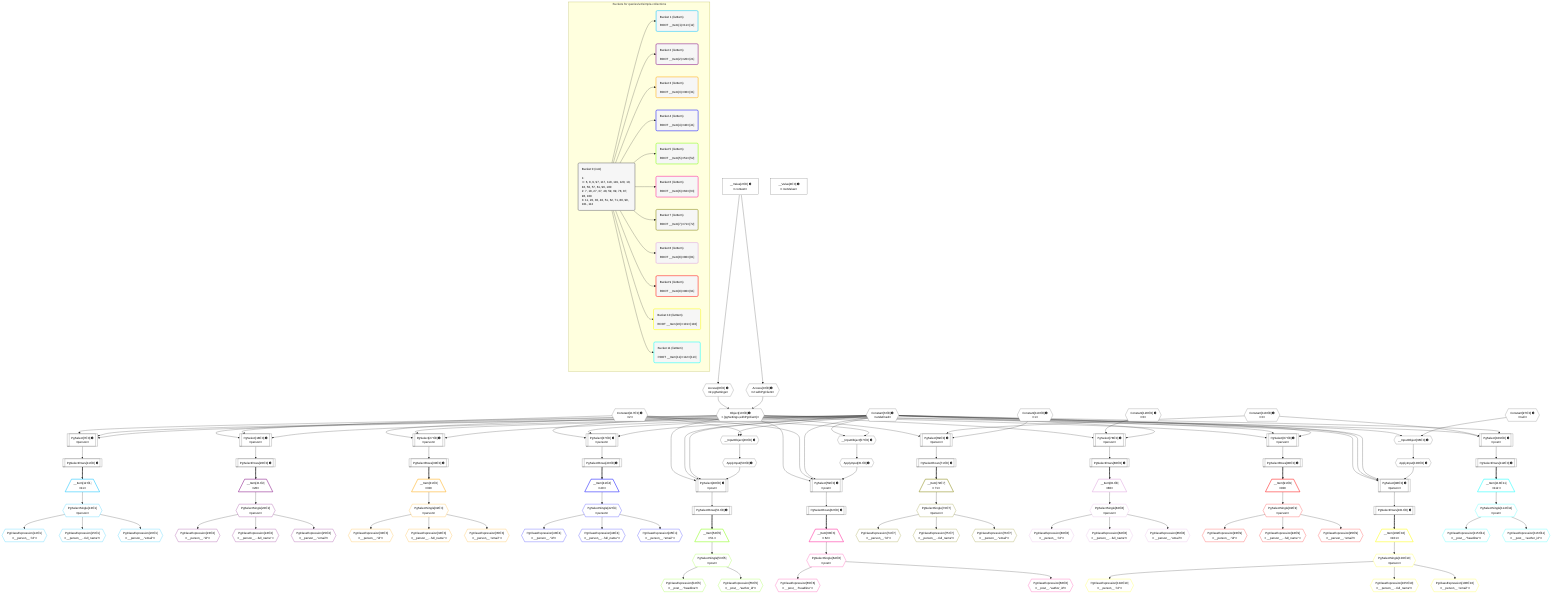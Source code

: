 %%{init: {'themeVariables': { 'fontSize': '12px'}}}%%
graph TD
    classDef path fill:#eee,stroke:#000,color:#000
    classDef plan fill:#fff,stroke-width:1px,color:#000
    classDef itemplan fill:#fff,stroke-width:2px,color:#000
    classDef unbatchedplan fill:#dff,stroke-width:1px,color:#000
    classDef sideeffectplan fill:#fcc,stroke-width:2px,color:#000
    classDef bucket fill:#f6f6f6,color:#000,stroke-width:2px,text-align:left


    %% plan dependencies
    PgSelect48[["PgSelect[48∈0] ➊<br />ᐸpostᐳ"]]:::plan
    Object10{{"Object[10∈0] ➊<br />ᐸ{pgSettings,withPgClient}ᐳ"}}:::plan
    Constant6{{"Constant[6∈0] ➊<br />ᐸundefinedᐳ"}}:::plan
    ApplyInput50{{"ApplyInput[50∈0] ➊"}}:::plan
    Object10 & Constant6 & Constant6 & ApplyInput50 --> PgSelect48
    PgSelect59[["PgSelect[59∈0] ➊<br />ᐸpostᐳ"]]:::plan
    Constant117{{"Constant[117∈0] ➊<br />ᐸ2ᐳ"}}:::plan
    ApplyInput61{{"ApplyInput[61∈0] ➊"}}:::plan
    Object10 & Constant117 & Constant6 & ApplyInput61 --> PgSelect59
    PgSelect98[["PgSelect[98∈0] ➊<br />ᐸpersonᐳ"]]:::plan
    ApplyInput100{{"ApplyInput[100∈0] ➊"}}:::plan
    Object10 & Constant6 & Constant6 & ApplyInput100 --> PgSelect98
    PgSelect7[["PgSelect[7∈0] ➊<br />ᐸpersonᐳ"]]:::plan
    Object10 & Constant6 & Constant6 --> PgSelect7
    PgSelect18[["PgSelect[18∈0] ➊<br />ᐸpersonᐳ"]]:::plan
    Object10 & Constant117 & Constant6 --> PgSelect18
    PgSelect27[["PgSelect[27∈0] ➊<br />ᐸpersonᐳ"]]:::plan
    Object10 & Constant6 & Constant6 --> PgSelect27
    PgSelect37[["PgSelect[37∈0] ➊<br />ᐸpersonᐳ"]]:::plan
    Object10 & Constant6 & Constant6 --> PgSelect37
    PgSelect69[["PgSelect[69∈0] ➊<br />ᐸpersonᐳ"]]:::plan
    Constant118{{"Constant[118∈0] ➊<br />ᐸ3ᐳ"}}:::plan
    Constant119{{"Constant[119∈0] ➊<br />ᐸ1ᐳ"}}:::plan
    Object10 & Constant118 & Constant119 --> PgSelect69
    PgSelect78[["PgSelect[78∈0] ➊<br />ᐸpersonᐳ"]]:::plan
    Constant120{{"Constant[120∈0] ➊<br />ᐸ0ᐳ"}}:::plan
    Object10 & Constant120 & Constant6 --> PgSelect78
    PgSelect87[["PgSelect[87∈0] ➊<br />ᐸpersonᐳ"]]:::plan
    Object10 & Constant6 & Constant6 --> PgSelect87
    PgSelect109[["PgSelect[109∈0] ➊<br />ᐸpostᐳ"]]:::plan
    Object10 & Constant118 & Constant6 --> PgSelect109
    Access8{{"Access[8∈0] ➊<br />ᐸ2.pgSettingsᐳ"}}:::plan
    Access9{{"Access[9∈0] ➊<br />ᐸ2.withPgClientᐳ"}}:::plan
    Access8 & Access9 --> Object10
    __InputObject46{{"__InputObject[46∈0] ➊"}}:::plan
    Constant6 & Constant117 --> __InputObject46
    __InputObject57{{"__InputObject[57∈0] ➊"}}:::plan
    Constant6 & Constant117 --> __InputObject57
    __InputObject96{{"__InputObject[96∈0] ➊"}}:::plan
    Constant97{{"Constant[97∈0] ➊<br />ᐸnullᐳ"}}:::plan
    Constant6 & Constant97 --> __InputObject96
    __Value2["__Value[2∈0] ➊<br />ᐸcontextᐳ"]:::plan
    __Value2 --> Access8
    __Value2 --> Access9
    PgSelectRows11[["PgSelectRows[11∈0] ➊"]]:::plan
    PgSelect7 --> PgSelectRows11
    PgSelectRows20[["PgSelectRows[20∈0] ➊"]]:::plan
    PgSelect18 --> PgSelectRows20
    PgSelectRows30[["PgSelectRows[30∈0] ➊"]]:::plan
    PgSelect27 --> PgSelectRows30
    PgSelectRows40[["PgSelectRows[40∈0] ➊"]]:::plan
    PgSelect37 --> PgSelectRows40
    __InputObject46 --> ApplyInput50
    PgSelectRows51[["PgSelectRows[51∈0] ➊"]]:::plan
    PgSelect48 --> PgSelectRows51
    __InputObject57 --> ApplyInput61
    PgSelectRows62[["PgSelectRows[62∈0] ➊"]]:::plan
    PgSelect59 --> PgSelectRows62
    PgSelectRows71[["PgSelectRows[71∈0] ➊"]]:::plan
    PgSelect69 --> PgSelectRows71
    PgSelectRows80[["PgSelectRows[80∈0] ➊"]]:::plan
    PgSelect78 --> PgSelectRows80
    PgSelectRows90[["PgSelectRows[90∈0] ➊"]]:::plan
    PgSelect87 --> PgSelectRows90
    __InputObject96 --> ApplyInput100
    PgSelectRows101[["PgSelectRows[101∈0] ➊"]]:::plan
    PgSelect98 --> PgSelectRows101
    PgSelectRows112[["PgSelectRows[112∈0] ➊"]]:::plan
    PgSelect109 --> PgSelectRows112
    __Value4["__Value[4∈0] ➊<br />ᐸrootValueᐳ"]:::plan
    __Item12[/"__Item[12∈1]<br />ᐸ11ᐳ"\]:::itemplan
    PgSelectRows11 ==> __Item12
    PgSelectSingle13{{"PgSelectSingle[13∈1]<br />ᐸpersonᐳ"}}:::plan
    __Item12 --> PgSelectSingle13
    PgClassExpression14{{"PgClassExpression[14∈1]<br />ᐸ__person__.”id”ᐳ"}}:::plan
    PgSelectSingle13 --> PgClassExpression14
    PgClassExpression15{{"PgClassExpression[15∈1]<br />ᐸ__person__...full_name”ᐳ"}}:::plan
    PgSelectSingle13 --> PgClassExpression15
    PgClassExpression16{{"PgClassExpression[16∈1]<br />ᐸ__person__.”email”ᐳ"}}:::plan
    PgSelectSingle13 --> PgClassExpression16
    __Item21[/"__Item[21∈2]<br />ᐸ20ᐳ"\]:::itemplan
    PgSelectRows20 ==> __Item21
    PgSelectSingle22{{"PgSelectSingle[22∈2]<br />ᐸpersonᐳ"}}:::plan
    __Item21 --> PgSelectSingle22
    PgClassExpression23{{"PgClassExpression[23∈2]<br />ᐸ__person__.”id”ᐳ"}}:::plan
    PgSelectSingle22 --> PgClassExpression23
    PgClassExpression24{{"PgClassExpression[24∈2]<br />ᐸ__person__...full_name”ᐳ"}}:::plan
    PgSelectSingle22 --> PgClassExpression24
    PgClassExpression25{{"PgClassExpression[25∈2]<br />ᐸ__person__.”email”ᐳ"}}:::plan
    PgSelectSingle22 --> PgClassExpression25
    __Item31[/"__Item[31∈3]<br />ᐸ30ᐳ"\]:::itemplan
    PgSelectRows30 ==> __Item31
    PgSelectSingle32{{"PgSelectSingle[32∈3]<br />ᐸpersonᐳ"}}:::plan
    __Item31 --> PgSelectSingle32
    PgClassExpression33{{"PgClassExpression[33∈3]<br />ᐸ__person__.”id”ᐳ"}}:::plan
    PgSelectSingle32 --> PgClassExpression33
    PgClassExpression34{{"PgClassExpression[34∈3]<br />ᐸ__person__...full_name”ᐳ"}}:::plan
    PgSelectSingle32 --> PgClassExpression34
    PgClassExpression35{{"PgClassExpression[35∈3]<br />ᐸ__person__.”email”ᐳ"}}:::plan
    PgSelectSingle32 --> PgClassExpression35
    __Item41[/"__Item[41∈4]<br />ᐸ40ᐳ"\]:::itemplan
    PgSelectRows40 ==> __Item41
    PgSelectSingle42{{"PgSelectSingle[42∈4]<br />ᐸpersonᐳ"}}:::plan
    __Item41 --> PgSelectSingle42
    PgClassExpression43{{"PgClassExpression[43∈4]<br />ᐸ__person__.”id”ᐳ"}}:::plan
    PgSelectSingle42 --> PgClassExpression43
    PgClassExpression44{{"PgClassExpression[44∈4]<br />ᐸ__person__...full_name”ᐳ"}}:::plan
    PgSelectSingle42 --> PgClassExpression44
    PgClassExpression45{{"PgClassExpression[45∈4]<br />ᐸ__person__.”email”ᐳ"}}:::plan
    PgSelectSingle42 --> PgClassExpression45
    __Item52[/"__Item[52∈5]<br />ᐸ51ᐳ"\]:::itemplan
    PgSelectRows51 ==> __Item52
    PgSelectSingle53{{"PgSelectSingle[53∈5]<br />ᐸpostᐳ"}}:::plan
    __Item52 --> PgSelectSingle53
    PgClassExpression54{{"PgClassExpression[54∈5]<br />ᐸ__post__.”headline”ᐳ"}}:::plan
    PgSelectSingle53 --> PgClassExpression54
    PgClassExpression55{{"PgClassExpression[55∈5]<br />ᐸ__post__.”author_id”ᐳ"}}:::plan
    PgSelectSingle53 --> PgClassExpression55
    __Item63[/"__Item[63∈6]<br />ᐸ62ᐳ"\]:::itemplan
    PgSelectRows62 ==> __Item63
    PgSelectSingle64{{"PgSelectSingle[64∈6]<br />ᐸpostᐳ"}}:::plan
    __Item63 --> PgSelectSingle64
    PgClassExpression65{{"PgClassExpression[65∈6]<br />ᐸ__post__.”headline”ᐳ"}}:::plan
    PgSelectSingle64 --> PgClassExpression65
    PgClassExpression66{{"PgClassExpression[66∈6]<br />ᐸ__post__.”author_id”ᐳ"}}:::plan
    PgSelectSingle64 --> PgClassExpression66
    __Item72[/"__Item[72∈7]<br />ᐸ71ᐳ"\]:::itemplan
    PgSelectRows71 ==> __Item72
    PgSelectSingle73{{"PgSelectSingle[73∈7]<br />ᐸpersonᐳ"}}:::plan
    __Item72 --> PgSelectSingle73
    PgClassExpression74{{"PgClassExpression[74∈7]<br />ᐸ__person__.”id”ᐳ"}}:::plan
    PgSelectSingle73 --> PgClassExpression74
    PgClassExpression75{{"PgClassExpression[75∈7]<br />ᐸ__person__...full_name”ᐳ"}}:::plan
    PgSelectSingle73 --> PgClassExpression75
    PgClassExpression76{{"PgClassExpression[76∈7]<br />ᐸ__person__.”email”ᐳ"}}:::plan
    PgSelectSingle73 --> PgClassExpression76
    __Item81[/"__Item[81∈8]<br />ᐸ80ᐳ"\]:::itemplan
    PgSelectRows80 ==> __Item81
    PgSelectSingle82{{"PgSelectSingle[82∈8]<br />ᐸpersonᐳ"}}:::plan
    __Item81 --> PgSelectSingle82
    PgClassExpression83{{"PgClassExpression[83∈8]<br />ᐸ__person__.”id”ᐳ"}}:::plan
    PgSelectSingle82 --> PgClassExpression83
    PgClassExpression84{{"PgClassExpression[84∈8]<br />ᐸ__person__...full_name”ᐳ"}}:::plan
    PgSelectSingle82 --> PgClassExpression84
    PgClassExpression85{{"PgClassExpression[85∈8]<br />ᐸ__person__.”email”ᐳ"}}:::plan
    PgSelectSingle82 --> PgClassExpression85
    __Item91[/"__Item[91∈9]<br />ᐸ90ᐳ"\]:::itemplan
    PgSelectRows90 ==> __Item91
    PgSelectSingle92{{"PgSelectSingle[92∈9]<br />ᐸpersonᐳ"}}:::plan
    __Item91 --> PgSelectSingle92
    PgClassExpression93{{"PgClassExpression[93∈9]<br />ᐸ__person__.”id”ᐳ"}}:::plan
    PgSelectSingle92 --> PgClassExpression93
    PgClassExpression94{{"PgClassExpression[94∈9]<br />ᐸ__person__...full_name”ᐳ"}}:::plan
    PgSelectSingle92 --> PgClassExpression94
    PgClassExpression95{{"PgClassExpression[95∈9]<br />ᐸ__person__.”email”ᐳ"}}:::plan
    PgSelectSingle92 --> PgClassExpression95
    __Item102[/"__Item[102∈10]<br />ᐸ101ᐳ"\]:::itemplan
    PgSelectRows101 ==> __Item102
    PgSelectSingle103{{"PgSelectSingle[103∈10]<br />ᐸpersonᐳ"}}:::plan
    __Item102 --> PgSelectSingle103
    PgClassExpression104{{"PgClassExpression[104∈10]<br />ᐸ__person__.”id”ᐳ"}}:::plan
    PgSelectSingle103 --> PgClassExpression104
    PgClassExpression105{{"PgClassExpression[105∈10]<br />ᐸ__person__...full_name”ᐳ"}}:::plan
    PgSelectSingle103 --> PgClassExpression105
    PgClassExpression106{{"PgClassExpression[106∈10]<br />ᐸ__person__.”email”ᐳ"}}:::plan
    PgSelectSingle103 --> PgClassExpression106
    __Item113[/"__Item[113∈11]<br />ᐸ112ᐳ"\]:::itemplan
    PgSelectRows112 ==> __Item113
    PgSelectSingle114{{"PgSelectSingle[114∈11]<br />ᐸpostᐳ"}}:::plan
    __Item113 --> PgSelectSingle114
    PgClassExpression115{{"PgClassExpression[115∈11]<br />ᐸ__post__.”headline”ᐳ"}}:::plan
    PgSelectSingle114 --> PgClassExpression115
    PgClassExpression116{{"PgClassExpression[116∈11]<br />ᐸ__post__.”author_id”ᐳ"}}:::plan
    PgSelectSingle114 --> PgClassExpression116

    %% define steps

    subgraph "Buckets for queries/v4/simple-collections"
    Bucket0("Bucket 0 (root)<br /><br />1: <br />ᐳ: 6, 8, 9, 97, 117, 118, 119, 120, 10, 46, 50, 57, 61, 96, 100<br />2: 7, 18, 27, 37, 48, 59, 69, 78, 87, 98, 109<br />3: 11, 20, 30, 40, 51, 62, 71, 80, 90, 101, 112"):::bucket
    classDef bucket0 stroke:#696969
    class Bucket0,__Value2,__Value4,Constant6,PgSelect7,Access8,Access9,Object10,PgSelectRows11,PgSelect18,PgSelectRows20,PgSelect27,PgSelectRows30,PgSelect37,PgSelectRows40,__InputObject46,PgSelect48,ApplyInput50,PgSelectRows51,__InputObject57,PgSelect59,ApplyInput61,PgSelectRows62,PgSelect69,PgSelectRows71,PgSelect78,PgSelectRows80,PgSelect87,PgSelectRows90,__InputObject96,Constant97,PgSelect98,ApplyInput100,PgSelectRows101,PgSelect109,PgSelectRows112,Constant117,Constant118,Constant119,Constant120 bucket0
    Bucket1("Bucket 1 (listItem)<br /><br />ROOT __Item{1}ᐸ11ᐳ[12]"):::bucket
    classDef bucket1 stroke:#00bfff
    class Bucket1,__Item12,PgSelectSingle13,PgClassExpression14,PgClassExpression15,PgClassExpression16 bucket1
    Bucket2("Bucket 2 (listItem)<br /><br />ROOT __Item{2}ᐸ20ᐳ[21]"):::bucket
    classDef bucket2 stroke:#7f007f
    class Bucket2,__Item21,PgSelectSingle22,PgClassExpression23,PgClassExpression24,PgClassExpression25 bucket2
    Bucket3("Bucket 3 (listItem)<br /><br />ROOT __Item{3}ᐸ30ᐳ[31]"):::bucket
    classDef bucket3 stroke:#ffa500
    class Bucket3,__Item31,PgSelectSingle32,PgClassExpression33,PgClassExpression34,PgClassExpression35 bucket3
    Bucket4("Bucket 4 (listItem)<br /><br />ROOT __Item{4}ᐸ40ᐳ[41]"):::bucket
    classDef bucket4 stroke:#0000ff
    class Bucket4,__Item41,PgSelectSingle42,PgClassExpression43,PgClassExpression44,PgClassExpression45 bucket4
    Bucket5("Bucket 5 (listItem)<br /><br />ROOT __Item{5}ᐸ51ᐳ[52]"):::bucket
    classDef bucket5 stroke:#7fff00
    class Bucket5,__Item52,PgSelectSingle53,PgClassExpression54,PgClassExpression55 bucket5
    Bucket6("Bucket 6 (listItem)<br /><br />ROOT __Item{6}ᐸ62ᐳ[63]"):::bucket
    classDef bucket6 stroke:#ff1493
    class Bucket6,__Item63,PgSelectSingle64,PgClassExpression65,PgClassExpression66 bucket6
    Bucket7("Bucket 7 (listItem)<br /><br />ROOT __Item{7}ᐸ71ᐳ[72]"):::bucket
    classDef bucket7 stroke:#808000
    class Bucket7,__Item72,PgSelectSingle73,PgClassExpression74,PgClassExpression75,PgClassExpression76 bucket7
    Bucket8("Bucket 8 (listItem)<br /><br />ROOT __Item{8}ᐸ80ᐳ[81]"):::bucket
    classDef bucket8 stroke:#dda0dd
    class Bucket8,__Item81,PgSelectSingle82,PgClassExpression83,PgClassExpression84,PgClassExpression85 bucket8
    Bucket9("Bucket 9 (listItem)<br /><br />ROOT __Item{9}ᐸ90ᐳ[91]"):::bucket
    classDef bucket9 stroke:#ff0000
    class Bucket9,__Item91,PgSelectSingle92,PgClassExpression93,PgClassExpression94,PgClassExpression95 bucket9
    Bucket10("Bucket 10 (listItem)<br /><br />ROOT __Item{10}ᐸ101ᐳ[102]"):::bucket
    classDef bucket10 stroke:#ffff00
    class Bucket10,__Item102,PgSelectSingle103,PgClassExpression104,PgClassExpression105,PgClassExpression106 bucket10
    Bucket11("Bucket 11 (listItem)<br /><br />ROOT __Item{11}ᐸ112ᐳ[113]"):::bucket
    classDef bucket11 stroke:#00ffff
    class Bucket11,__Item113,PgSelectSingle114,PgClassExpression115,PgClassExpression116 bucket11
    Bucket0 --> Bucket1 & Bucket2 & Bucket3 & Bucket4 & Bucket5 & Bucket6 & Bucket7 & Bucket8 & Bucket9 & Bucket10 & Bucket11
    end